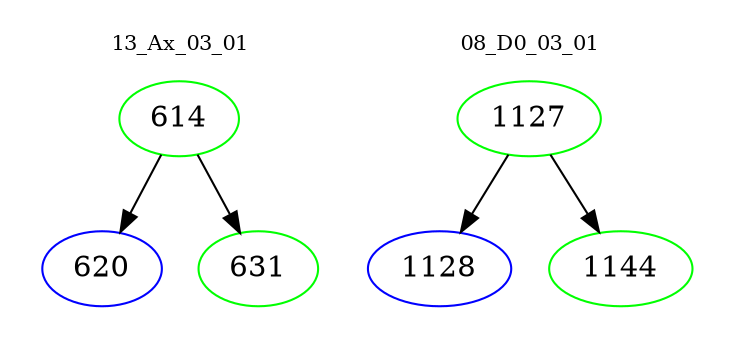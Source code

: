 digraph{
subgraph cluster_0 {
color = white
label = "13_Ax_03_01";
fontsize=10;
T0_614 [label="614", color="green"]
T0_614 -> T0_620 [color="black"]
T0_620 [label="620", color="blue"]
T0_614 -> T0_631 [color="black"]
T0_631 [label="631", color="green"]
}
subgraph cluster_1 {
color = white
label = "08_D0_03_01";
fontsize=10;
T1_1127 [label="1127", color="green"]
T1_1127 -> T1_1128 [color="black"]
T1_1128 [label="1128", color="blue"]
T1_1127 -> T1_1144 [color="black"]
T1_1144 [label="1144", color="green"]
}
}

